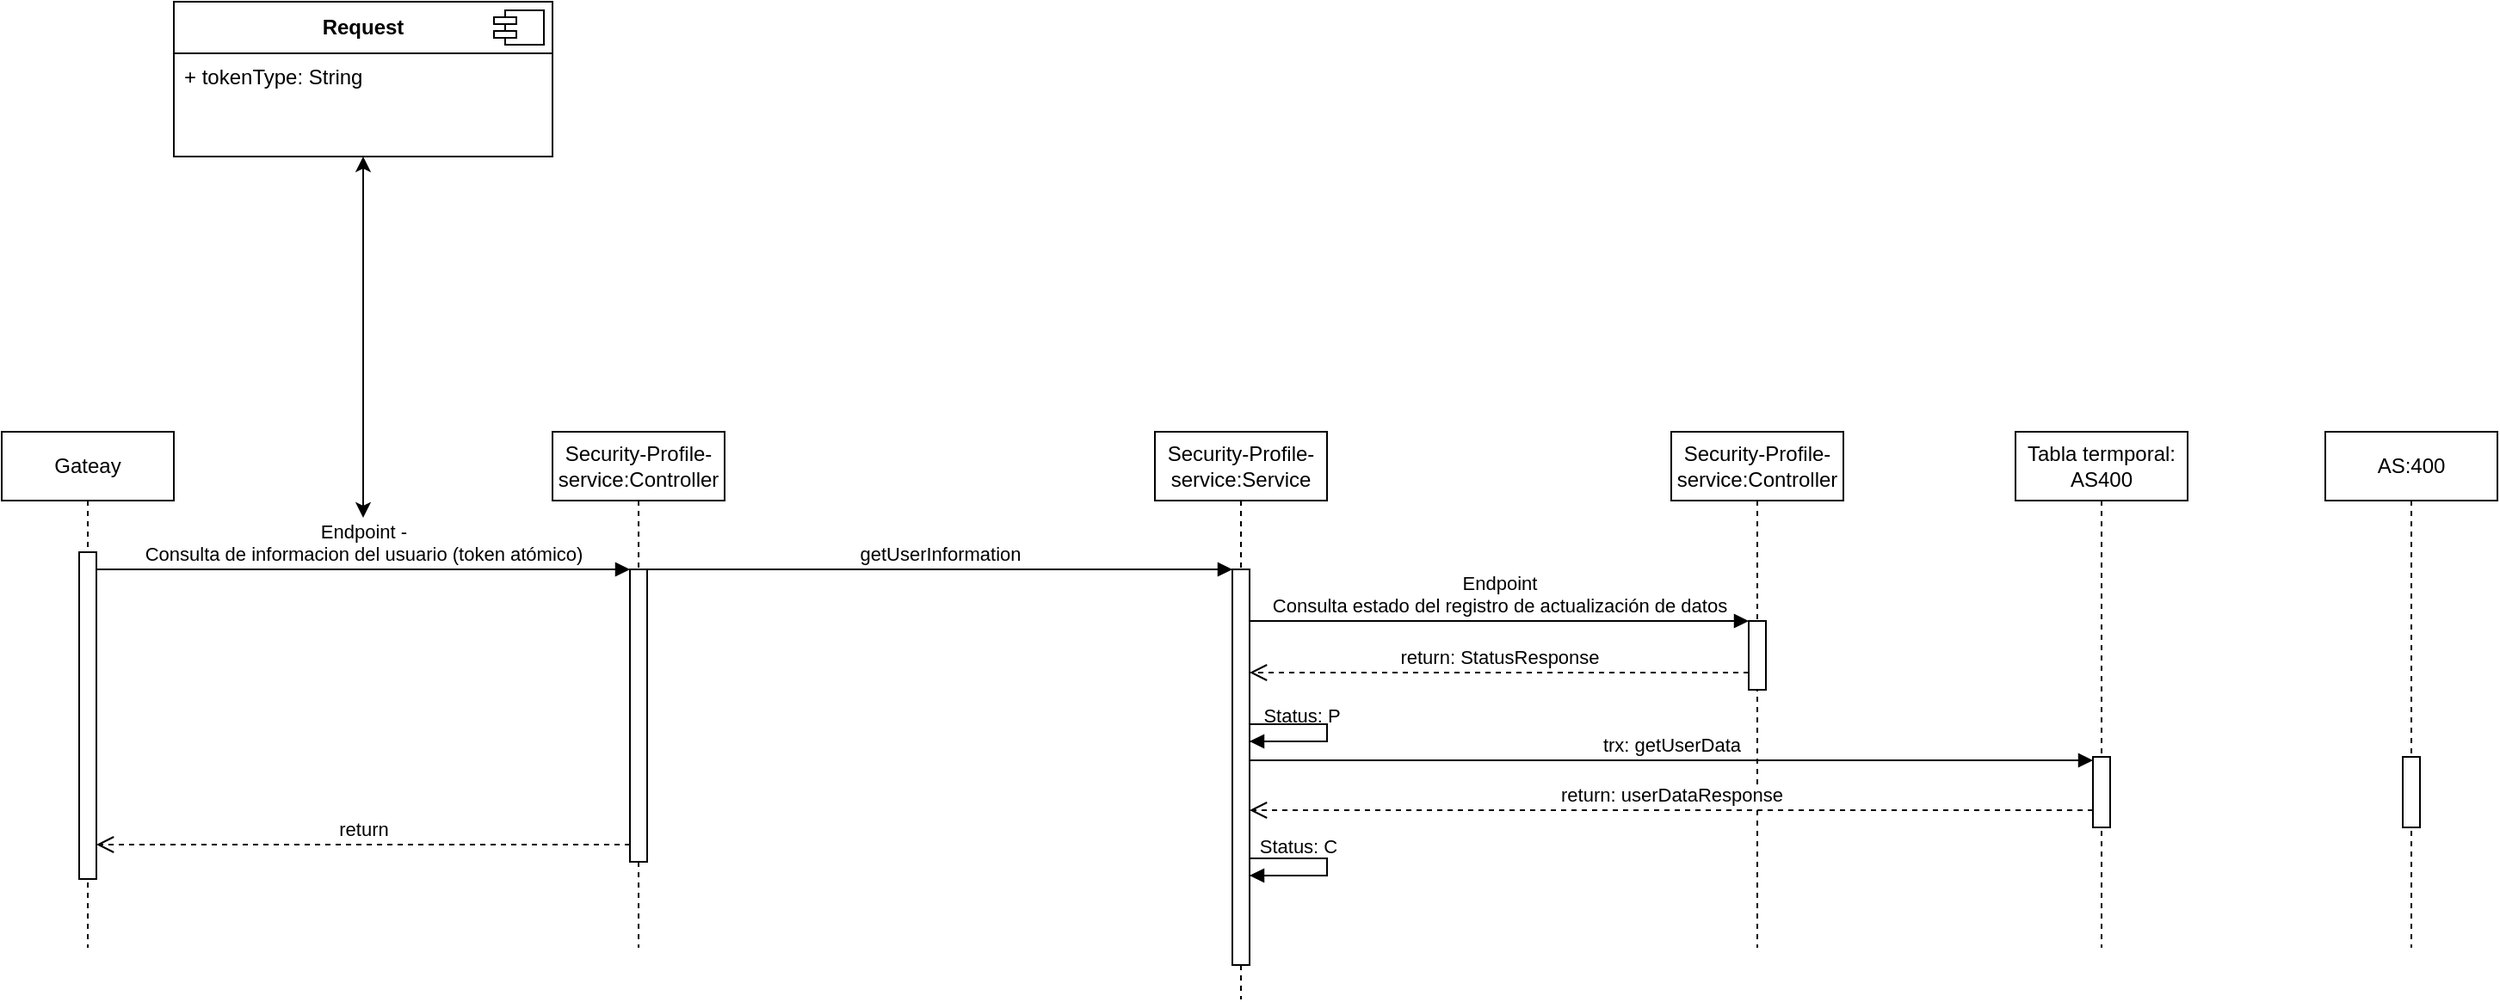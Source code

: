 <mxfile version="22.0.8" type="github">
  <diagram name="Page-1" id="2YBvvXClWsGukQMizWep">
    <mxGraphModel dx="604" dy="1336" grid="1" gridSize="10" guides="1" tooltips="1" connect="1" arrows="1" fold="1" page="1" pageScale="1" pageWidth="850" pageHeight="1100" math="0" shadow="0">
      <root>
        <mxCell id="0" />
        <mxCell id="1" parent="0" />
        <mxCell id="aM9ryv3xv72pqoxQDRHE-1" value="Gateay" style="shape=umlLifeline;perimeter=lifelinePerimeter;whiteSpace=wrap;html=1;container=0;dropTarget=0;collapsible=0;recursiveResize=0;outlineConnect=0;portConstraint=eastwest;newEdgeStyle={&quot;edgeStyle&quot;:&quot;elbowEdgeStyle&quot;,&quot;elbow&quot;:&quot;vertical&quot;,&quot;curved&quot;:0,&quot;rounded&quot;:0};" parent="1" vertex="1">
          <mxGeometry x="40" y="40" width="100" height="300" as="geometry" />
        </mxCell>
        <mxCell id="aM9ryv3xv72pqoxQDRHE-2" value="" style="html=1;points=[];perimeter=orthogonalPerimeter;outlineConnect=0;targetShapes=umlLifeline;portConstraint=eastwest;newEdgeStyle={&quot;edgeStyle&quot;:&quot;elbowEdgeStyle&quot;,&quot;elbow&quot;:&quot;vertical&quot;,&quot;curved&quot;:0,&quot;rounded&quot;:0};" parent="aM9ryv3xv72pqoxQDRHE-1" vertex="1">
          <mxGeometry x="45" y="70" width="10" height="190" as="geometry" />
        </mxCell>
        <mxCell id="aM9ryv3xv72pqoxQDRHE-5" value="Security-Profile-service:Controller" style="shape=umlLifeline;perimeter=lifelinePerimeter;whiteSpace=wrap;html=1;container=0;dropTarget=0;collapsible=0;recursiveResize=0;outlineConnect=0;portConstraint=eastwest;newEdgeStyle={&quot;edgeStyle&quot;:&quot;elbowEdgeStyle&quot;,&quot;elbow&quot;:&quot;vertical&quot;,&quot;curved&quot;:0,&quot;rounded&quot;:0};" parent="1" vertex="1">
          <mxGeometry x="360" y="40" width="100" height="300" as="geometry" />
        </mxCell>
        <mxCell id="aM9ryv3xv72pqoxQDRHE-6" value="" style="html=1;points=[];perimeter=orthogonalPerimeter;outlineConnect=0;targetShapes=umlLifeline;portConstraint=eastwest;newEdgeStyle={&quot;edgeStyle&quot;:&quot;elbowEdgeStyle&quot;,&quot;elbow&quot;:&quot;vertical&quot;,&quot;curved&quot;:0,&quot;rounded&quot;:0};" parent="aM9ryv3xv72pqoxQDRHE-5" vertex="1">
          <mxGeometry x="45" y="80" width="10" height="170" as="geometry" />
        </mxCell>
        <mxCell id="aM9ryv3xv72pqoxQDRHE-7" value="Endpoint - &lt;br&gt;Consulta de informacion del usuario (token atómico)" style="html=1;verticalAlign=bottom;endArrow=block;edgeStyle=elbowEdgeStyle;elbow=vertical;curved=0;rounded=0;" parent="1" source="aM9ryv3xv72pqoxQDRHE-2" target="aM9ryv3xv72pqoxQDRHE-6" edge="1">
          <mxGeometry relative="1" as="geometry">
            <mxPoint x="195" y="130" as="sourcePoint" />
            <Array as="points">
              <mxPoint x="180" y="120" />
            </Array>
            <mxPoint as="offset" />
          </mxGeometry>
        </mxCell>
        <mxCell id="aM9ryv3xv72pqoxQDRHE-8" value="return" style="html=1;verticalAlign=bottom;endArrow=open;dashed=1;endSize=8;edgeStyle=elbowEdgeStyle;elbow=vertical;curved=0;rounded=0;" parent="1" source="aM9ryv3xv72pqoxQDRHE-6" target="aM9ryv3xv72pqoxQDRHE-2" edge="1">
          <mxGeometry relative="1" as="geometry">
            <mxPoint x="195" y="205" as="targetPoint" />
            <Array as="points">
              <mxPoint x="190" y="280" />
            </Array>
          </mxGeometry>
        </mxCell>
        <mxCell id="rwBjtFIrtzMqV9OnUiDG-1" value="Request" style="swimlane;whiteSpace=wrap;html=1;startSize=30;" parent="1" vertex="1">
          <mxGeometry x="140" y="-210" width="220" height="90" as="geometry" />
        </mxCell>
        <mxCell id="rwBjtFIrtzMqV9OnUiDG-15" value="" style="shape=module;jettyWidth=13;jettyHeight=4;" parent="rwBjtFIrtzMqV9OnUiDG-1" vertex="1">
          <mxGeometry x="1" width="29" height="20" relative="1" as="geometry">
            <mxPoint x="-34" y="5" as="offset" />
          </mxGeometry>
        </mxCell>
        <mxCell id="rwBjtFIrtzMqV9OnUiDG-27" value="+ tokenType: String" style="text;strokeColor=none;fillColor=none;align=left;verticalAlign=top;spacingLeft=4;spacingRight=4;overflow=hidden;rotatable=0;points=[[0,0.5],[1,0.5]];portConstraint=eastwest;whiteSpace=wrap;html=1;" parent="rwBjtFIrtzMqV9OnUiDG-1" vertex="1">
          <mxGeometry y="30" width="200" height="26" as="geometry" />
        </mxCell>
        <mxCell id="rwBjtFIrtzMqV9OnUiDG-33" value="" style="endArrow=classic;startArrow=classic;html=1;rounded=0;" parent="1" target="rwBjtFIrtzMqV9OnUiDG-1" edge="1">
          <mxGeometry width="50" height="50" relative="1" as="geometry">
            <mxPoint x="250" y="90" as="sourcePoint" />
            <mxPoint x="275" y="-50" as="targetPoint" />
          </mxGeometry>
        </mxCell>
        <mxCell id="rwBjtFIrtzMqV9OnUiDG-34" value="Security-Profile-service:Service" style="shape=umlLifeline;perimeter=lifelinePerimeter;whiteSpace=wrap;html=1;container=0;dropTarget=0;collapsible=0;recursiveResize=0;outlineConnect=0;portConstraint=eastwest;newEdgeStyle={&quot;edgeStyle&quot;:&quot;elbowEdgeStyle&quot;,&quot;elbow&quot;:&quot;vertical&quot;,&quot;curved&quot;:0,&quot;rounded&quot;:0};" parent="1" vertex="1">
          <mxGeometry x="710" y="40" width="100" height="330" as="geometry" />
        </mxCell>
        <mxCell id="rwBjtFIrtzMqV9OnUiDG-35" value="" style="html=1;points=[];perimeter=orthogonalPerimeter;outlineConnect=0;targetShapes=umlLifeline;portConstraint=eastwest;newEdgeStyle={&quot;edgeStyle&quot;:&quot;elbowEdgeStyle&quot;,&quot;elbow&quot;:&quot;vertical&quot;,&quot;curved&quot;:0,&quot;rounded&quot;:0};" parent="rwBjtFIrtzMqV9OnUiDG-34" vertex="1">
          <mxGeometry x="45" y="80" width="10" height="230" as="geometry" />
        </mxCell>
        <mxCell id="jHpHiBaA_FM-cvzHEOoG-4" value="" style="endArrow=none;html=1;rounded=0;labelBackgroundColor=default;strokeColor=default;align=center;verticalAlign=middle;fontFamily=Helvetica;fontSize=11;fontColor=default;curved=0;elbow=vertical;" edge="1" parent="rwBjtFIrtzMqV9OnUiDG-34" target="rwBjtFIrtzMqV9OnUiDG-35">
          <mxGeometry width="50" height="50" relative="1" as="geometry">
            <mxPoint x="55" y="170" as="sourcePoint" />
            <mxPoint x="55" y="200" as="targetPoint" />
            <Array as="points">
              <mxPoint x="100" y="170" />
              <mxPoint x="100" y="180" />
              <mxPoint x="80" y="180" />
            </Array>
          </mxGeometry>
        </mxCell>
        <mxCell id="rwBjtFIrtzMqV9OnUiDG-36" value="getUserInformation" style="html=1;verticalAlign=bottom;endArrow=block;edgeStyle=elbowEdgeStyle;elbow=vertical;curved=0;rounded=0;" parent="1" source="aM9ryv3xv72pqoxQDRHE-6" target="rwBjtFIrtzMqV9OnUiDG-35" edge="1">
          <mxGeometry relative="1" as="geometry">
            <mxPoint x="425" y="130" as="sourcePoint" />
            <Array as="points">
              <mxPoint x="660" y="120" />
              <mxPoint x="430" y="150" />
            </Array>
            <mxPoint x="735" y="130" as="targetPoint" />
            <mxPoint as="offset" />
          </mxGeometry>
        </mxCell>
        <mxCell id="rwBjtFIrtzMqV9OnUiDG-37" value="Security-Profile-service:Controller" style="shape=umlLifeline;perimeter=lifelinePerimeter;whiteSpace=wrap;html=1;container=0;dropTarget=0;collapsible=0;recursiveResize=0;outlineConnect=0;portConstraint=eastwest;newEdgeStyle={&quot;edgeStyle&quot;:&quot;elbowEdgeStyle&quot;,&quot;elbow&quot;:&quot;vertical&quot;,&quot;curved&quot;:0,&quot;rounded&quot;:0};" parent="1" vertex="1">
          <mxGeometry x="1010" y="40" width="100" height="300" as="geometry" />
        </mxCell>
        <mxCell id="rwBjtFIrtzMqV9OnUiDG-38" value="" style="html=1;points=[];perimeter=orthogonalPerimeter;outlineConnect=0;targetShapes=umlLifeline;portConstraint=eastwest;newEdgeStyle={&quot;edgeStyle&quot;:&quot;elbowEdgeStyle&quot;,&quot;elbow&quot;:&quot;vertical&quot;,&quot;curved&quot;:0,&quot;rounded&quot;:0};" parent="rwBjtFIrtzMqV9OnUiDG-37" vertex="1">
          <mxGeometry x="45" y="110" width="10" height="40" as="geometry" />
        </mxCell>
        <mxCell id="rwBjtFIrtzMqV9OnUiDG-39" value="Endpoint&lt;br&gt;Consulta estado del registro de actualización de datos" style="html=1;verticalAlign=bottom;endArrow=block;edgeStyle=elbowEdgeStyle;elbow=vertical;curved=0;rounded=0;" parent="1" source="rwBjtFIrtzMqV9OnUiDG-35" target="rwBjtFIrtzMqV9OnUiDG-38" edge="1">
          <mxGeometry relative="1" as="geometry">
            <mxPoint x="820" y="160" as="sourcePoint" />
            <Array as="points">
              <mxPoint x="950" y="150" />
              <mxPoint x="935" y="160" />
              <mxPoint x="705" y="190" />
            </Array>
            <mxPoint x="1030" y="160" as="targetPoint" />
            <mxPoint as="offset" />
          </mxGeometry>
        </mxCell>
        <mxCell id="rwBjtFIrtzMqV9OnUiDG-40" value="return: StatusResponse" style="html=1;verticalAlign=bottom;endArrow=open;dashed=1;endSize=8;edgeStyle=elbowEdgeStyle;elbow=vertical;curved=0;rounded=0;" parent="1" source="rwBjtFIrtzMqV9OnUiDG-38" target="rwBjtFIrtzMqV9OnUiDG-35" edge="1">
          <mxGeometry relative="1" as="geometry">
            <mxPoint x="800" y="189.83" as="targetPoint" />
            <Array as="points">
              <mxPoint x="990" y="180" />
              <mxPoint x="1020" y="170" />
              <mxPoint x="990" y="180" />
              <mxPoint x="895" y="189.83" />
            </Array>
            <mxPoint x="1020" y="189.83" as="sourcePoint" />
          </mxGeometry>
        </mxCell>
        <mxCell id="jHpHiBaA_FM-cvzHEOoG-5" value="" style="html=1;verticalAlign=bottom;endArrow=block;edgeStyle=elbowEdgeStyle;elbow=vertical;curved=0;rounded=0;" edge="1" parent="1">
          <mxGeometry relative="1" as="geometry">
            <mxPoint x="780" y="220" as="sourcePoint" />
            <Array as="points">
              <mxPoint x="810" y="220" />
              <mxPoint x="800" y="250" />
            </Array>
            <mxPoint x="765.0" y="220" as="targetPoint" />
            <mxPoint as="offset" />
          </mxGeometry>
        </mxCell>
        <mxCell id="jHpHiBaA_FM-cvzHEOoG-6" value="Status: P" style="text;html=1;align=center;verticalAlign=middle;resizable=0;points=[];autosize=1;strokeColor=none;fillColor=none;fontSize=11;fontFamily=Helvetica;fontColor=default;" vertex="1" parent="1">
          <mxGeometry x="760" y="190" width="70" height="30" as="geometry" />
        </mxCell>
        <mxCell id="jHpHiBaA_FM-cvzHEOoG-8" value="Tabla termporal: AS400" style="shape=umlLifeline;perimeter=lifelinePerimeter;whiteSpace=wrap;html=1;container=0;dropTarget=0;collapsible=0;recursiveResize=0;outlineConnect=0;portConstraint=eastwest;newEdgeStyle={&quot;edgeStyle&quot;:&quot;elbowEdgeStyle&quot;,&quot;elbow&quot;:&quot;vertical&quot;,&quot;curved&quot;:0,&quot;rounded&quot;:0};" vertex="1" parent="1">
          <mxGeometry x="1210" y="40" width="100" height="300" as="geometry" />
        </mxCell>
        <mxCell id="jHpHiBaA_FM-cvzHEOoG-9" value="" style="html=1;points=[];perimeter=orthogonalPerimeter;outlineConnect=0;targetShapes=umlLifeline;portConstraint=eastwest;newEdgeStyle={&quot;edgeStyle&quot;:&quot;elbowEdgeStyle&quot;,&quot;elbow&quot;:&quot;vertical&quot;,&quot;curved&quot;:0,&quot;rounded&quot;:0};" vertex="1" parent="jHpHiBaA_FM-cvzHEOoG-8">
          <mxGeometry x="45" y="189" width="10" height="41" as="geometry" />
        </mxCell>
        <mxCell id="jHpHiBaA_FM-cvzHEOoG-10" value="trx: getUserData" style="html=1;verticalAlign=bottom;endArrow=block;edgeStyle=elbowEdgeStyle;elbow=vertical;curved=0;rounded=0;" edge="1" parent="1" target="jHpHiBaA_FM-cvzHEOoG-9">
          <mxGeometry relative="1" as="geometry">
            <mxPoint x="765" y="231" as="sourcePoint" />
            <Array as="points">
              <mxPoint x="1240" y="231" />
              <mxPoint x="965" y="241" />
              <mxPoint x="950" y="251" />
              <mxPoint x="720" y="281" />
            </Array>
            <mxPoint x="1320" y="231" as="targetPoint" />
            <mxPoint as="offset" />
          </mxGeometry>
        </mxCell>
        <mxCell id="jHpHiBaA_FM-cvzHEOoG-11" value="return: userDataResponse" style="html=1;verticalAlign=bottom;endArrow=open;dashed=1;endSize=8;edgeStyle=elbowEdgeStyle;elbow=vertical;curved=0;rounded=0;" edge="1" parent="1" source="jHpHiBaA_FM-cvzHEOoG-9" target="rwBjtFIrtzMqV9OnUiDG-35">
          <mxGeometry relative="1" as="geometry">
            <mxPoint x="1010" y="270" as="targetPoint" />
            <Array as="points">
              <mxPoint x="1070" y="260" />
              <mxPoint x="1235" y="270" />
              <mxPoint x="1265" y="260" />
              <mxPoint x="1235" y="270" />
              <mxPoint x="1140" y="279.83" />
            </Array>
            <mxPoint x="1300" y="270" as="sourcePoint" />
          </mxGeometry>
        </mxCell>
        <mxCell id="jHpHiBaA_FM-cvzHEOoG-12" value="" style="endArrow=none;html=1;rounded=0;labelBackgroundColor=default;strokeColor=default;align=center;verticalAlign=middle;fontFamily=Helvetica;fontSize=11;fontColor=default;curved=0;elbow=vertical;" edge="1" parent="1">
          <mxGeometry width="50" height="50" relative="1" as="geometry">
            <mxPoint x="765" y="288" as="sourcePoint" />
            <mxPoint x="765" y="298" as="targetPoint" />
            <Array as="points">
              <mxPoint x="810" y="288" />
              <mxPoint x="810" y="298" />
              <mxPoint x="790" y="298" />
            </Array>
          </mxGeometry>
        </mxCell>
        <mxCell id="jHpHiBaA_FM-cvzHEOoG-13" value="" style="html=1;verticalAlign=bottom;endArrow=block;edgeStyle=elbowEdgeStyle;elbow=vertical;curved=0;rounded=0;" edge="1" parent="1">
          <mxGeometry relative="1" as="geometry">
            <mxPoint x="780" y="298" as="sourcePoint" />
            <Array as="points">
              <mxPoint x="810" y="298" />
              <mxPoint x="800" y="328" />
            </Array>
            <mxPoint x="765.0" y="298" as="targetPoint" />
            <mxPoint as="offset" />
          </mxGeometry>
        </mxCell>
        <mxCell id="jHpHiBaA_FM-cvzHEOoG-14" value="Status: C" style="text;html=1;align=center;verticalAlign=middle;resizable=0;points=[];autosize=1;strokeColor=none;fillColor=none;fontSize=11;fontFamily=Helvetica;fontColor=default;" vertex="1" parent="1">
          <mxGeometry x="758" y="266" width="70" height="30" as="geometry" />
        </mxCell>
        <mxCell id="jHpHiBaA_FM-cvzHEOoG-16" value="AS:400" style="shape=umlLifeline;perimeter=lifelinePerimeter;whiteSpace=wrap;html=1;container=0;dropTarget=0;collapsible=0;recursiveResize=0;outlineConnect=0;portConstraint=eastwest;newEdgeStyle={&quot;edgeStyle&quot;:&quot;elbowEdgeStyle&quot;,&quot;elbow&quot;:&quot;vertical&quot;,&quot;curved&quot;:0,&quot;rounded&quot;:0};" vertex="1" parent="1">
          <mxGeometry x="1390" y="40" width="100" height="300" as="geometry" />
        </mxCell>
        <mxCell id="jHpHiBaA_FM-cvzHEOoG-17" value="" style="html=1;points=[];perimeter=orthogonalPerimeter;outlineConnect=0;targetShapes=umlLifeline;portConstraint=eastwest;newEdgeStyle={&quot;edgeStyle&quot;:&quot;elbowEdgeStyle&quot;,&quot;elbow&quot;:&quot;vertical&quot;,&quot;curved&quot;:0,&quot;rounded&quot;:0};" vertex="1" parent="jHpHiBaA_FM-cvzHEOoG-16">
          <mxGeometry x="45" y="189" width="10" height="41" as="geometry" />
        </mxCell>
      </root>
    </mxGraphModel>
  </diagram>
</mxfile>
